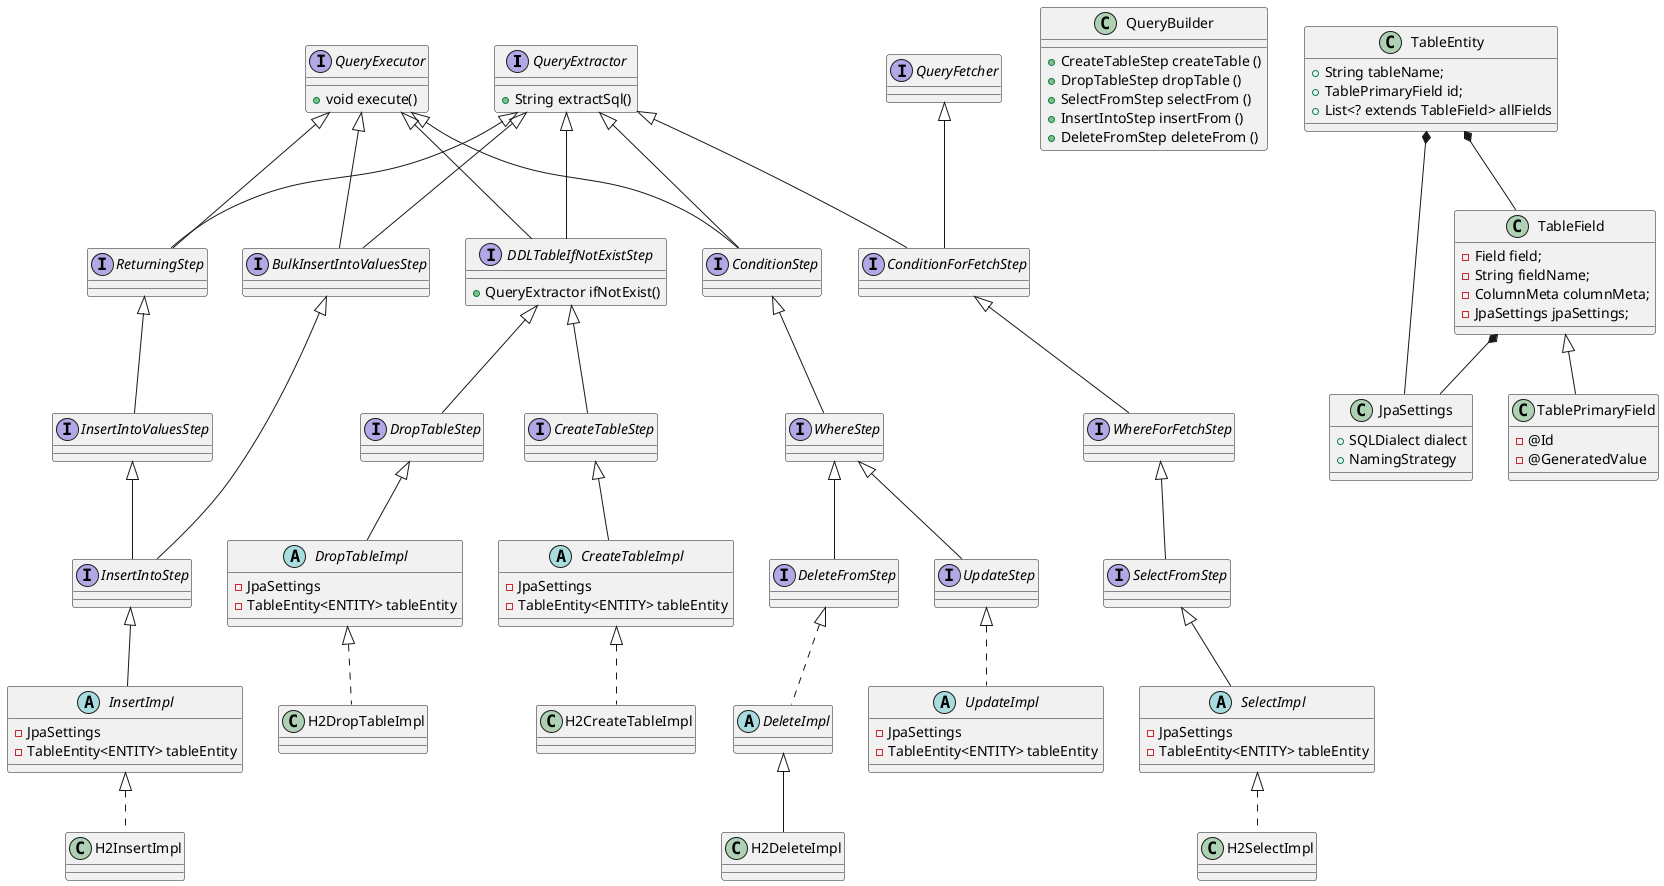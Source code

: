 @startuml
interface QueryExtractor {
    + String extractSql()
}

' QueryBuilder 들
class QueryBuilder {
    + CreateTableStep createTable ()
    + DropTableStep dropTable ()
    + SelectFromStep selectFrom ()
    + InsertIntoStep insertFrom ()
    + DeleteFromStep deleteFrom ()
}

' 이거도 그리면 좋지만 안이쁘니 숨기자...
'DDLQueryBuilder -[hidden]..> CreateTableStep:returns
'DDLQueryBuilder -[hidden]..> DropTableStep:returns

'DMLQueryBuilder -[hidden]..> InsertIntoStep:returns
'DMLQueryBuilder -[hidden]..> DeleteFromStep:returns

' Step 들 정의
interface CreateTableStep extends DDLTableIfNotExistStep {

}

interface DropTableStep extends DDLTableIfNotExistStep {

}

interface SelectFromStep extends WhereForFetchStep {

}

interface WhereForFetchStep extends ConditionForFetchStep {

}

interface ConditionForFetchStep extends QueryFetcher, QueryExtractor {

}

interface DeleteFromStep extends WhereStep {

}

interface WhereStep extends ConditionStep {

}

interface InsertIntoStep extends InsertIntoValuesStep, BulkInsertIntoValuesStep {

}

interface BulkInsertIntoValuesStep extends QueryExtractor, QueryExecutor {

}

interface InsertIntoValuesStep extends ReturningStep {

}


interface ConditionStep extends QueryExtractor, QueryExecutor {

}

abstract class DeleteImpl implements DeleteFromStep {

}

class H2DeleteImpl extends DeleteImpl {

}

interface DDLTableIfNotExistStep extends QueryExtractor, QueryExecutor {
    + QueryExtractor ifNotExist()
}

interface QueryExecutor {
    + void execute()
}

abstract class CreateTableImpl extends CreateTableStep{
    - JpaSettings
    - TableEntity<ENTITY> tableEntity
}

class H2CreateTableImpl implements CreateTableImpl {

}

' DROP
abstract class DropTableImpl extends DropTableStep {
    - JpaSettings
    - TableEntity<ENTITY> tableEntity
}

class H2DropTableImpl implements DropTableImpl {

}

' INSERT
abstract class InsertImpl extends InsertIntoStep {
    - JpaSettings
    - TableEntity<ENTITY> tableEntity
}

class H2InsertImpl implements InsertImpl {

}

' SELECT
abstract class SelectImpl extends SelectFromStep {
    - JpaSettings
    - TableEntity<ENTITY> tableEntity
}

class H2SelectImpl implements SelectImpl {

}

' UPDATE
interface UpdateStep extends WhereStep {

}

abstract class UpdateImpl implements UpdateStep {
    - JpaSettings
    - TableEntity<ENTITY> tableEntity
}


interface ReturningStep extends QueryExtractor, QueryExecutor {

}

class JpaSettings {
    + SQLDialect dialect
    + NamingStrategy
}

TableEntity *--	TableField
TableEntity *--	JpaSettings

TableField *-- JpaSettings

class TableEntity {
    + String tableName;
    + TablePrimaryField id;
    + List<? extends TableField> allFields
}

class TableField {
    - Field field;
    - String fieldName;
    - ColumnMeta columnMeta;
    - JpaSettings jpaSettings;
}

class TablePrimaryField extends TableField {
    - @Id
    - @GeneratedValue
}

@enduml
